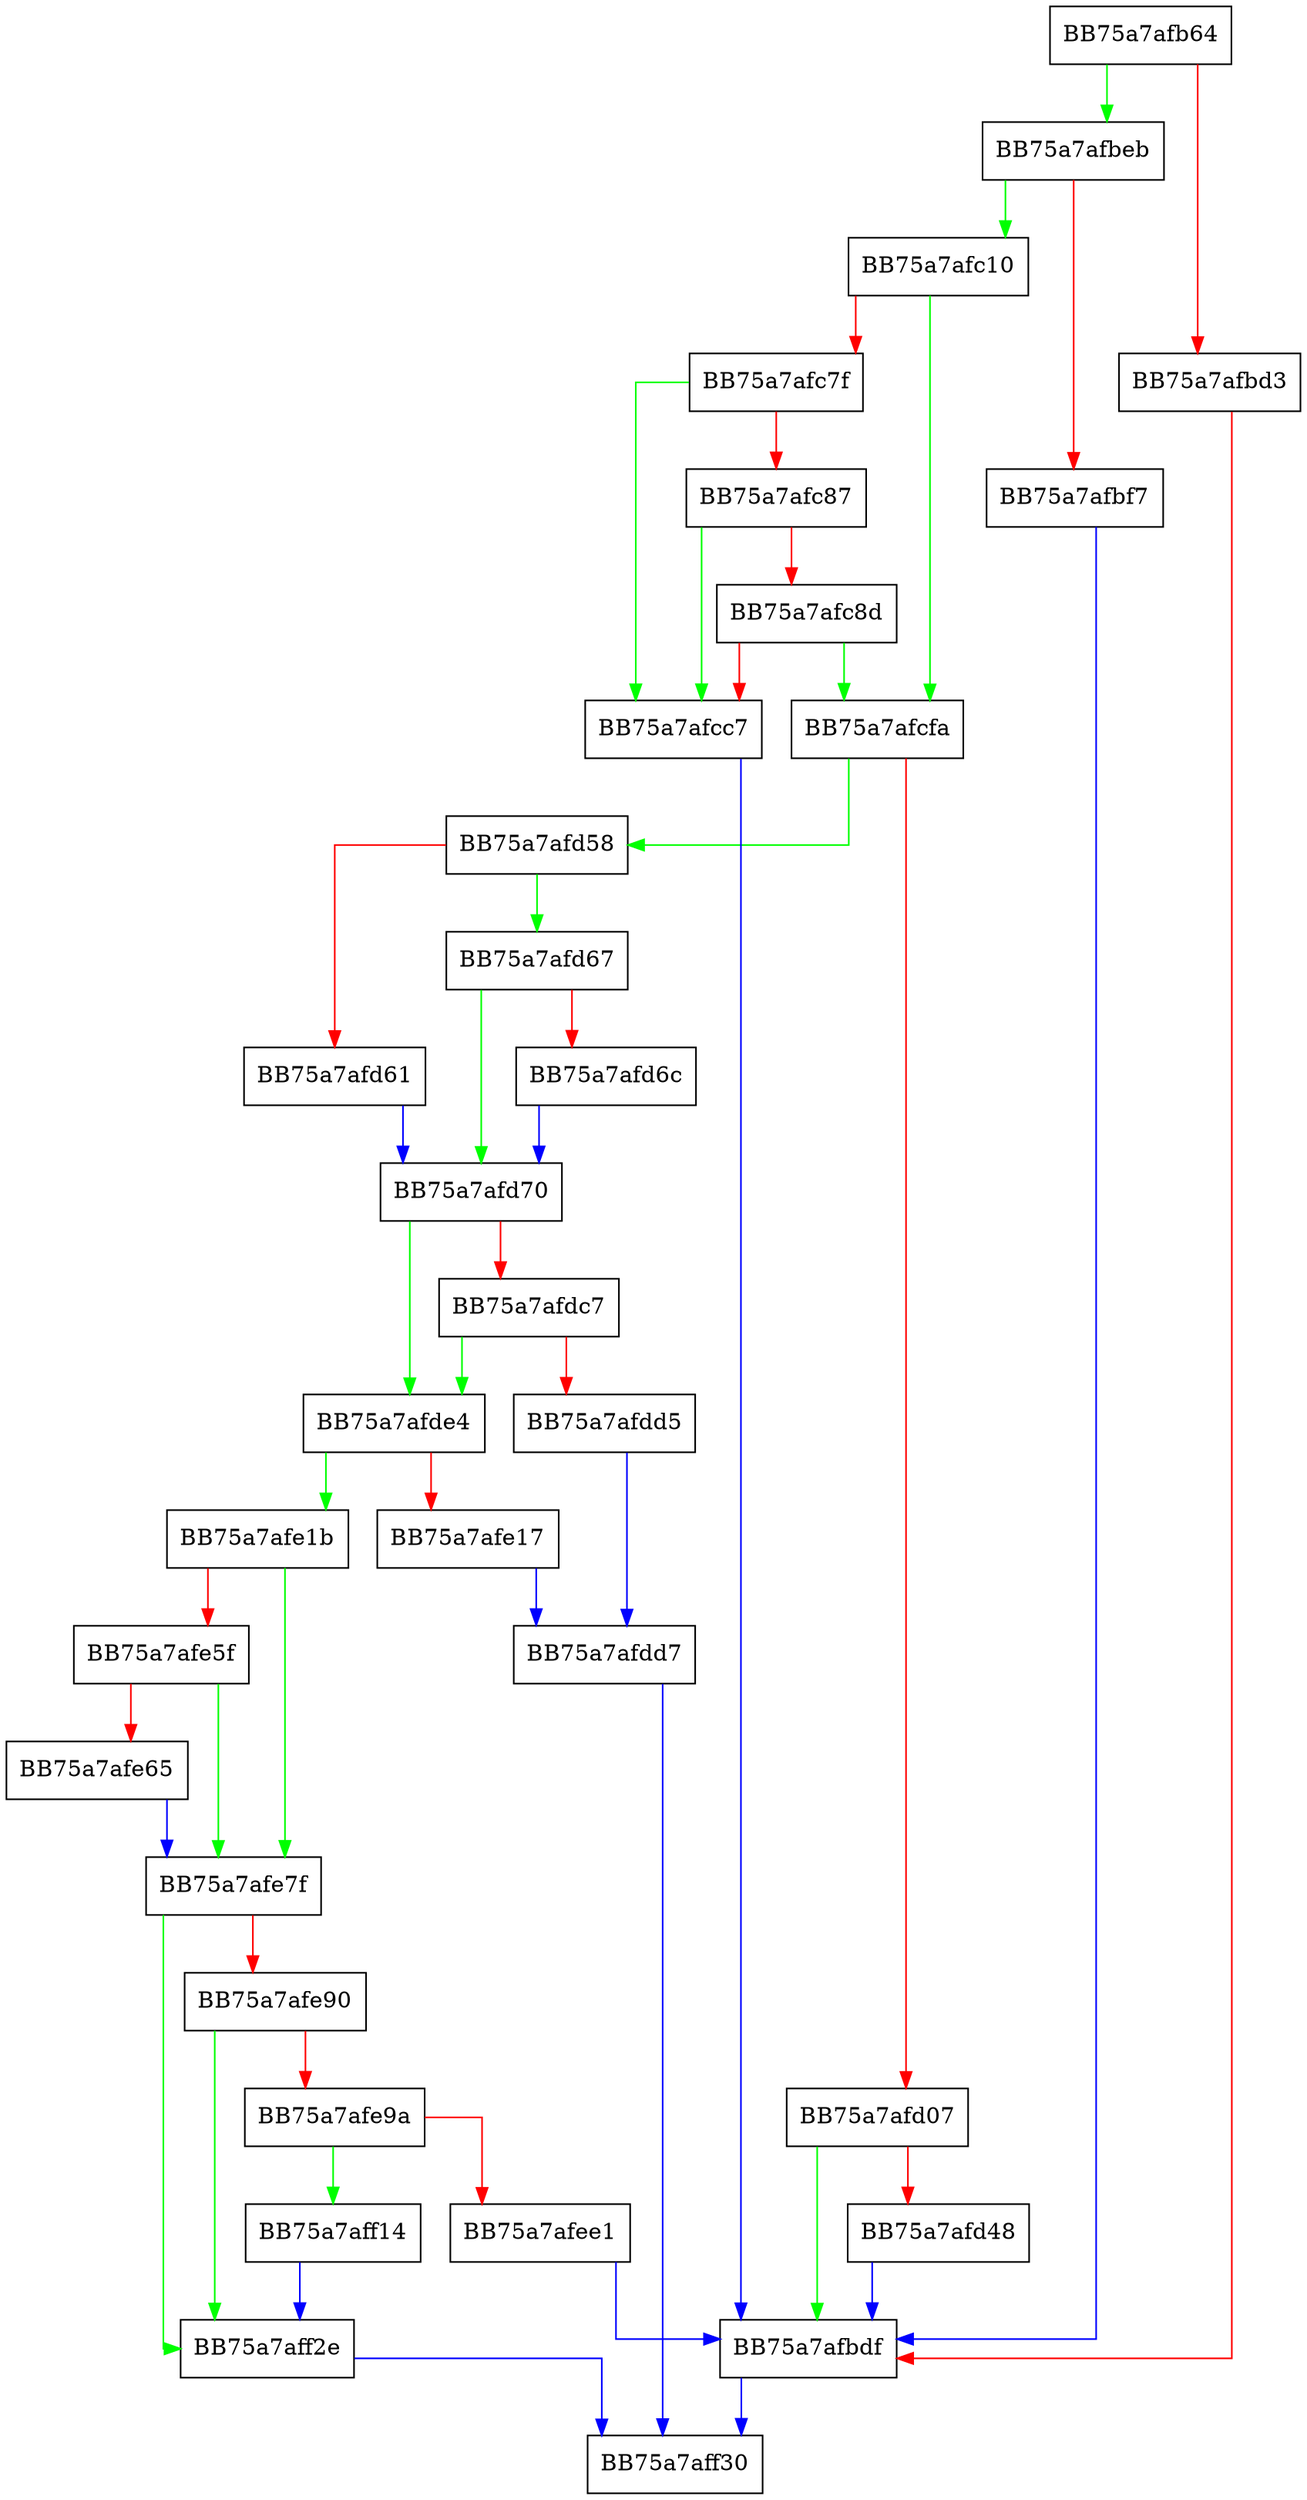 digraph _wsopen_nolock {
  node [shape="box"];
  graph [splines=ortho];
  BB75a7afb64 -> BB75a7afbeb [color="green"];
  BB75a7afb64 -> BB75a7afbd3 [color="red"];
  BB75a7afbd3 -> BB75a7afbdf [color="red"];
  BB75a7afbdf -> BB75a7aff30 [color="blue"];
  BB75a7afbeb -> BB75a7afc10 [color="green"];
  BB75a7afbeb -> BB75a7afbf7 [color="red"];
  BB75a7afbf7 -> BB75a7afbdf [color="blue"];
  BB75a7afc10 -> BB75a7afcfa [color="green"];
  BB75a7afc10 -> BB75a7afc7f [color="red"];
  BB75a7afc7f -> BB75a7afcc7 [color="green"];
  BB75a7afc7f -> BB75a7afc87 [color="red"];
  BB75a7afc87 -> BB75a7afcc7 [color="green"];
  BB75a7afc87 -> BB75a7afc8d [color="red"];
  BB75a7afc8d -> BB75a7afcfa [color="green"];
  BB75a7afc8d -> BB75a7afcc7 [color="red"];
  BB75a7afcc7 -> BB75a7afbdf [color="blue"];
  BB75a7afcfa -> BB75a7afd58 [color="green"];
  BB75a7afcfa -> BB75a7afd07 [color="red"];
  BB75a7afd07 -> BB75a7afbdf [color="green"];
  BB75a7afd07 -> BB75a7afd48 [color="red"];
  BB75a7afd48 -> BB75a7afbdf [color="blue"];
  BB75a7afd58 -> BB75a7afd67 [color="green"];
  BB75a7afd58 -> BB75a7afd61 [color="red"];
  BB75a7afd61 -> BB75a7afd70 [color="blue"];
  BB75a7afd67 -> BB75a7afd70 [color="green"];
  BB75a7afd67 -> BB75a7afd6c [color="red"];
  BB75a7afd6c -> BB75a7afd70 [color="blue"];
  BB75a7afd70 -> BB75a7afde4 [color="green"];
  BB75a7afd70 -> BB75a7afdc7 [color="red"];
  BB75a7afdc7 -> BB75a7afde4 [color="green"];
  BB75a7afdc7 -> BB75a7afdd5 [color="red"];
  BB75a7afdd5 -> BB75a7afdd7 [color="blue"];
  BB75a7afdd7 -> BB75a7aff30 [color="blue"];
  BB75a7afde4 -> BB75a7afe1b [color="green"];
  BB75a7afde4 -> BB75a7afe17 [color="red"];
  BB75a7afe17 -> BB75a7afdd7 [color="blue"];
  BB75a7afe1b -> BB75a7afe7f [color="green"];
  BB75a7afe1b -> BB75a7afe5f [color="red"];
  BB75a7afe5f -> BB75a7afe7f [color="green"];
  BB75a7afe5f -> BB75a7afe65 [color="red"];
  BB75a7afe65 -> BB75a7afe7f [color="blue"];
  BB75a7afe7f -> BB75a7aff2e [color="green"];
  BB75a7afe7f -> BB75a7afe90 [color="red"];
  BB75a7afe90 -> BB75a7aff2e [color="green"];
  BB75a7afe90 -> BB75a7afe9a [color="red"];
  BB75a7afe9a -> BB75a7aff14 [color="green"];
  BB75a7afe9a -> BB75a7afee1 [color="red"];
  BB75a7afee1 -> BB75a7afbdf [color="blue"];
  BB75a7aff14 -> BB75a7aff2e [color="blue"];
  BB75a7aff2e -> BB75a7aff30 [color="blue"];
}